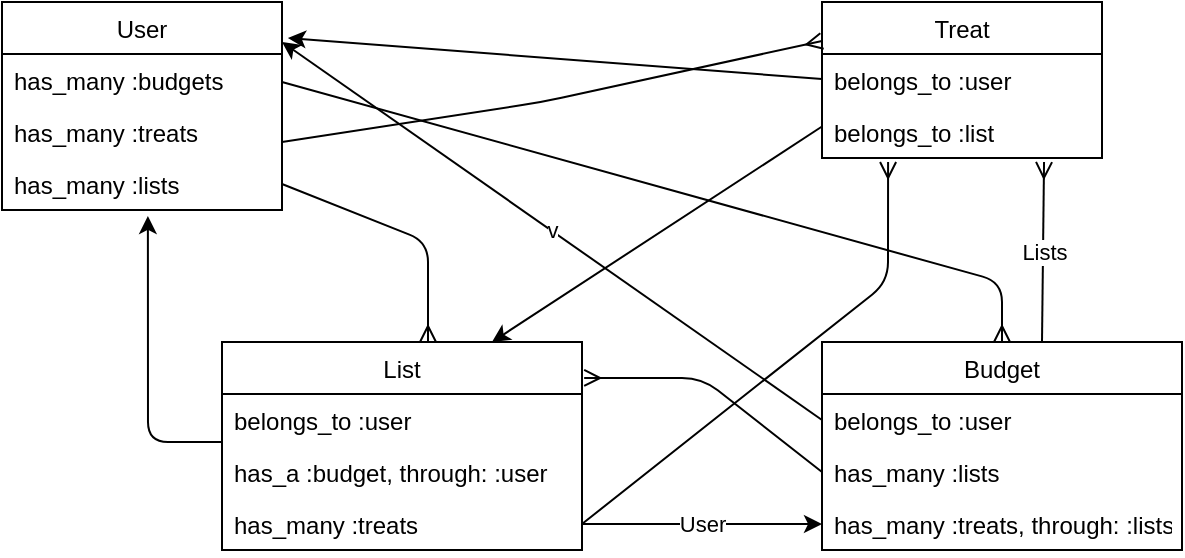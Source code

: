 <mxfile version="13.7.5" type="device"><diagram id="C5RBs43oDa-KdzZeNtuy" name="Page-1"><mxGraphModel dx="786" dy="546" grid="1" gridSize="10" guides="1" tooltips="1" connect="1" arrows="1" fold="1" page="1" pageScale="1" pageWidth="827" pageHeight="1169" math="0" shadow="0"><root><mxCell id="WIyWlLk6GJQsqaUBKTNV-0"/><mxCell id="WIyWlLk6GJQsqaUBKTNV-1" parent="WIyWlLk6GJQsqaUBKTNV-0"/><mxCell id="61LxwnPqw0WT8KaQVHgU-3" value="User" style="swimlane;fontStyle=0;childLayout=stackLayout;horizontal=1;startSize=26;fillColor=none;horizontalStack=0;resizeParent=1;resizeParentMax=0;resizeLast=0;collapsible=1;marginBottom=0;" vertex="1" parent="WIyWlLk6GJQsqaUBKTNV-1"><mxGeometry x="80" y="210" width="140" height="104" as="geometry"/></mxCell><mxCell id="61LxwnPqw0WT8KaQVHgU-4" value="has_many :budgets" style="text;strokeColor=none;fillColor=none;align=left;verticalAlign=top;spacingLeft=4;spacingRight=4;overflow=hidden;rotatable=0;points=[[0,0.5],[1,0.5]];portConstraint=eastwest;" vertex="1" parent="61LxwnPqw0WT8KaQVHgU-3"><mxGeometry y="26" width="140" height="26" as="geometry"/></mxCell><mxCell id="61LxwnPqw0WT8KaQVHgU-5" value="has_many :treats" style="text;strokeColor=none;fillColor=none;align=left;verticalAlign=top;spacingLeft=4;spacingRight=4;overflow=hidden;rotatable=0;points=[[0,0.5],[1,0.5]];portConstraint=eastwest;" vertex="1" parent="61LxwnPqw0WT8KaQVHgU-3"><mxGeometry y="52" width="140" height="26" as="geometry"/></mxCell><mxCell id="61LxwnPqw0WT8KaQVHgU-6" value="has_many :lists" style="text;strokeColor=none;fillColor=none;align=left;verticalAlign=top;spacingLeft=4;spacingRight=4;overflow=hidden;rotatable=0;points=[[0,0.5],[1,0.5]];portConstraint=eastwest;" vertex="1" parent="61LxwnPqw0WT8KaQVHgU-3"><mxGeometry y="78" width="140" height="26" as="geometry"/></mxCell><mxCell id="61LxwnPqw0WT8KaQVHgU-7" value="Treat" style="swimlane;fontStyle=0;childLayout=stackLayout;horizontal=1;startSize=26;fillColor=none;horizontalStack=0;resizeParent=1;resizeParentMax=0;resizeLast=0;collapsible=1;marginBottom=0;" vertex="1" parent="WIyWlLk6GJQsqaUBKTNV-1"><mxGeometry x="490" y="210" width="140" height="78" as="geometry"/></mxCell><mxCell id="61LxwnPqw0WT8KaQVHgU-27" value="" style="endArrow=ERmany;html=1;entryX=0.793;entryY=1.077;entryDx=0;entryDy=0;entryPerimeter=0;endFill=0;" edge="1" parent="61LxwnPqw0WT8KaQVHgU-7" target="61LxwnPqw0WT8KaQVHgU-9"><mxGeometry relative="1" as="geometry"><mxPoint x="110" y="170" as="sourcePoint"/><mxPoint x="120" y="-60" as="targetPoint"/></mxGeometry></mxCell><mxCell id="61LxwnPqw0WT8KaQVHgU-28" value="Lists" style="edgeLabel;resizable=0;html=1;align=center;verticalAlign=middle;" connectable="0" vertex="1" parent="61LxwnPqw0WT8KaQVHgU-27"><mxGeometry relative="1" as="geometry"/></mxCell><mxCell id="61LxwnPqw0WT8KaQVHgU-8" value="belongs_to :user" style="text;strokeColor=none;fillColor=none;align=left;verticalAlign=top;spacingLeft=4;spacingRight=4;overflow=hidden;rotatable=0;points=[[0,0.5],[1,0.5]];portConstraint=eastwest;" vertex="1" parent="61LxwnPqw0WT8KaQVHgU-7"><mxGeometry y="26" width="140" height="26" as="geometry"/></mxCell><mxCell id="61LxwnPqw0WT8KaQVHgU-9" value="belongs_to :list" style="text;strokeColor=none;fillColor=none;align=left;verticalAlign=top;spacingLeft=4;spacingRight=4;overflow=hidden;rotatable=0;points=[[0,0.5],[1,0.5]];portConstraint=eastwest;" vertex="1" parent="61LxwnPqw0WT8KaQVHgU-7"><mxGeometry y="52" width="140" height="26" as="geometry"/></mxCell><mxCell id="61LxwnPqw0WT8KaQVHgU-11" value="Budget" style="swimlane;fontStyle=0;childLayout=stackLayout;horizontal=1;startSize=26;fillColor=none;horizontalStack=0;resizeParent=1;resizeParentMax=0;resizeLast=0;collapsible=1;marginBottom=0;" vertex="1" parent="WIyWlLk6GJQsqaUBKTNV-1"><mxGeometry x="490" y="380" width="180" height="104" as="geometry"/></mxCell><mxCell id="61LxwnPqw0WT8KaQVHgU-12" value="belongs_to :user" style="text;strokeColor=none;fillColor=none;align=left;verticalAlign=top;spacingLeft=4;spacingRight=4;overflow=hidden;rotatable=0;points=[[0,0.5],[1,0.5]];portConstraint=eastwest;" vertex="1" parent="61LxwnPqw0WT8KaQVHgU-11"><mxGeometry y="26" width="180" height="26" as="geometry"/></mxCell><mxCell id="61LxwnPqw0WT8KaQVHgU-13" value="has_many :lists" style="text;strokeColor=none;fillColor=none;align=left;verticalAlign=top;spacingLeft=4;spacingRight=4;overflow=hidden;rotatable=0;points=[[0,0.5],[1,0.5]];portConstraint=eastwest;" vertex="1" parent="61LxwnPqw0WT8KaQVHgU-11"><mxGeometry y="52" width="180" height="26" as="geometry"/></mxCell><mxCell id="61LxwnPqw0WT8KaQVHgU-14" value="has_many :treats, through: :lists" style="text;strokeColor=none;fillColor=none;align=left;verticalAlign=top;spacingLeft=4;spacingRight=4;overflow=hidden;rotatable=0;points=[[0,0.5],[1,0.5]];portConstraint=eastwest;" vertex="1" parent="61LxwnPqw0WT8KaQVHgU-11"><mxGeometry y="78" width="180" height="26" as="geometry"/></mxCell><mxCell id="61LxwnPqw0WT8KaQVHgU-16" value="List" style="swimlane;fontStyle=0;childLayout=stackLayout;horizontal=1;startSize=26;fillColor=none;horizontalStack=0;resizeParent=1;resizeParentMax=0;resizeLast=0;collapsible=1;marginBottom=0;" vertex="1" parent="WIyWlLk6GJQsqaUBKTNV-1"><mxGeometry x="190" y="380" width="180" height="104" as="geometry"/></mxCell><mxCell id="61LxwnPqw0WT8KaQVHgU-30" value="" style="endArrow=classic;html=1;entryX=0.521;entryY=1.115;entryDx=0;entryDy=0;entryPerimeter=0;" edge="1" parent="61LxwnPqw0WT8KaQVHgU-16" target="61LxwnPqw0WT8KaQVHgU-6"><mxGeometry width="50" height="50" relative="1" as="geometry"><mxPoint y="50" as="sourcePoint"/><mxPoint x="50" as="targetPoint"/><Array as="points"><mxPoint x="-37" y="50"/></Array></mxGeometry></mxCell><mxCell id="61LxwnPqw0WT8KaQVHgU-17" value="belongs_to :user" style="text;strokeColor=none;fillColor=none;align=left;verticalAlign=top;spacingLeft=4;spacingRight=4;overflow=hidden;rotatable=0;points=[[0,0.5],[1,0.5]];portConstraint=eastwest;" vertex="1" parent="61LxwnPqw0WT8KaQVHgU-16"><mxGeometry y="26" width="180" height="26" as="geometry"/></mxCell><mxCell id="61LxwnPqw0WT8KaQVHgU-18" value="has_a :budget, through: :user" style="text;strokeColor=none;fillColor=none;align=left;verticalAlign=top;spacingLeft=4;spacingRight=4;overflow=hidden;rotatable=0;points=[[0,0.5],[1,0.5]];portConstraint=eastwest;" vertex="1" parent="61LxwnPqw0WT8KaQVHgU-16"><mxGeometry y="52" width="180" height="26" as="geometry"/></mxCell><mxCell id="61LxwnPqw0WT8KaQVHgU-19" value="has_many :treats" style="text;strokeColor=none;fillColor=none;align=left;verticalAlign=top;spacingLeft=4;spacingRight=4;overflow=hidden;rotatable=0;points=[[0,0.5],[1,0.5]];portConstraint=eastwest;" vertex="1" parent="61LxwnPqw0WT8KaQVHgU-16"><mxGeometry y="78" width="180" height="26" as="geometry"/></mxCell><mxCell id="61LxwnPqw0WT8KaQVHgU-20" value="" style="endArrow=classic;html=1;entryX=1.021;entryY=0.173;entryDx=0;entryDy=0;entryPerimeter=0;" edge="1" parent="WIyWlLk6GJQsqaUBKTNV-1" target="61LxwnPqw0WT8KaQVHgU-3"><mxGeometry width="50" height="50" relative="1" as="geometry"><mxPoint x="490" y="248.5" as="sourcePoint"/><mxPoint x="390" y="248.5" as="targetPoint"/></mxGeometry></mxCell><mxCell id="61LxwnPqw0WT8KaQVHgU-21" value="" style="endArrow=classic;html=1;entryX=0.75;entryY=0;entryDx=0;entryDy=0;" edge="1" parent="WIyWlLk6GJQsqaUBKTNV-1" target="61LxwnPqw0WT8KaQVHgU-16"><mxGeometry width="50" height="50" relative="1" as="geometry"><mxPoint x="490" y="272.25" as="sourcePoint"/><mxPoint x="222.94" y="251.742" as="targetPoint"/></mxGeometry></mxCell><mxCell id="61LxwnPqw0WT8KaQVHgU-22" value="" style="endArrow=ERmany;html=1;endFill=0;" edge="1" parent="WIyWlLk6GJQsqaUBKTNV-1" target="61LxwnPqw0WT8KaQVHgU-11"><mxGeometry width="50" height="50" relative="1" as="geometry"><mxPoint x="220" y="250" as="sourcePoint"/><mxPoint x="590" y="370" as="targetPoint"/><Array as="points"><mxPoint x="580" y="350"/></Array></mxGeometry></mxCell><mxCell id="61LxwnPqw0WT8KaQVHgU-23" value="" style="endArrow=ERmany;html=1;endFill=0;exitX=1;exitY=0.5;exitDx=0;exitDy=0;" edge="1" parent="WIyWlLk6GJQsqaUBKTNV-1" source="61LxwnPqw0WT8KaQVHgU-6"><mxGeometry width="50" height="50" relative="1" as="geometry"><mxPoint x="230" y="260" as="sourcePoint"/><mxPoint x="293" y="380" as="targetPoint"/><Array as="points"><mxPoint x="293" y="330"/></Array></mxGeometry></mxCell><mxCell id="61LxwnPqw0WT8KaQVHgU-24" value="" style="endArrow=ERmany;html=1;endFill=0;exitX=1;exitY=0.5;exitDx=0;exitDy=0;entryX=0;entryY=0.25;entryDx=0;entryDy=0;" edge="1" parent="WIyWlLk6GJQsqaUBKTNV-1" target="61LxwnPqw0WT8KaQVHgU-7"><mxGeometry width="50" height="50" relative="1" as="geometry"><mxPoint x="220" y="280" as="sourcePoint"/><mxPoint x="293" y="359" as="targetPoint"/><Array as="points"><mxPoint x="350" y="260"/></Array></mxGeometry></mxCell><mxCell id="61LxwnPqw0WT8KaQVHgU-25" value="v" style="endArrow=classic;html=1;entryX=1;entryY=0.192;entryDx=0;entryDy=0;exitX=0;exitY=0.5;exitDx=0;exitDy=0;entryPerimeter=0;" edge="1" parent="WIyWlLk6GJQsqaUBKTNV-1" source="61LxwnPqw0WT8KaQVHgU-12" target="61LxwnPqw0WT8KaQVHgU-3"><mxGeometry width="50" height="50" relative="1" as="geometry"><mxPoint x="500" y="282.25" as="sourcePoint"/><mxPoint x="335" y="390" as="targetPoint"/></mxGeometry></mxCell><mxCell id="61LxwnPqw0WT8KaQVHgU-26" value="" style="endArrow=ERmany;html=1;exitX=0;exitY=0.5;exitDx=0;exitDy=0;endFill=0;entryX=1.006;entryY=0.173;entryDx=0;entryDy=0;entryPerimeter=0;" edge="1" parent="WIyWlLk6GJQsqaUBKTNV-1" source="61LxwnPqw0WT8KaQVHgU-13" target="61LxwnPqw0WT8KaQVHgU-16"><mxGeometry width="50" height="50" relative="1" as="geometry"><mxPoint x="490" y="449.03" as="sourcePoint"/><mxPoint x="370" y="445" as="targetPoint"/><Array as="points"><mxPoint x="430" y="398"/></Array></mxGeometry></mxCell><mxCell id="61LxwnPqw0WT8KaQVHgU-29" value="" style="endArrow=ERmany;html=1;exitX=1;exitY=0.5;exitDx=0;exitDy=0;endFill=0;entryX=0.236;entryY=1.077;entryDx=0;entryDy=0;entryPerimeter=0;" edge="1" parent="WIyWlLk6GJQsqaUBKTNV-1" source="61LxwnPqw0WT8KaQVHgU-19" target="61LxwnPqw0WT8KaQVHgU-9"><mxGeometry width="50" height="50" relative="1" as="geometry"><mxPoint x="500" y="455" as="sourcePoint"/><mxPoint x="380" y="455" as="targetPoint"/><Array as="points"><mxPoint x="523" y="350"/></Array></mxGeometry></mxCell><mxCell id="61LxwnPqw0WT8KaQVHgU-32" value="" style="endArrow=classic;html=1;entryX=0;entryY=0.5;entryDx=0;entryDy=0;" edge="1" parent="WIyWlLk6GJQsqaUBKTNV-1" target="61LxwnPqw0WT8KaQVHgU-14"><mxGeometry relative="1" as="geometry"><mxPoint x="370" y="471" as="sourcePoint"/><mxPoint x="464" y="480" as="targetPoint"/></mxGeometry></mxCell><mxCell id="61LxwnPqw0WT8KaQVHgU-33" value="User" style="edgeLabel;resizable=0;html=1;align=center;verticalAlign=middle;" connectable="0" vertex="1" parent="61LxwnPqw0WT8KaQVHgU-32"><mxGeometry relative="1" as="geometry"/></mxCell></root></mxGraphModel></diagram></mxfile>